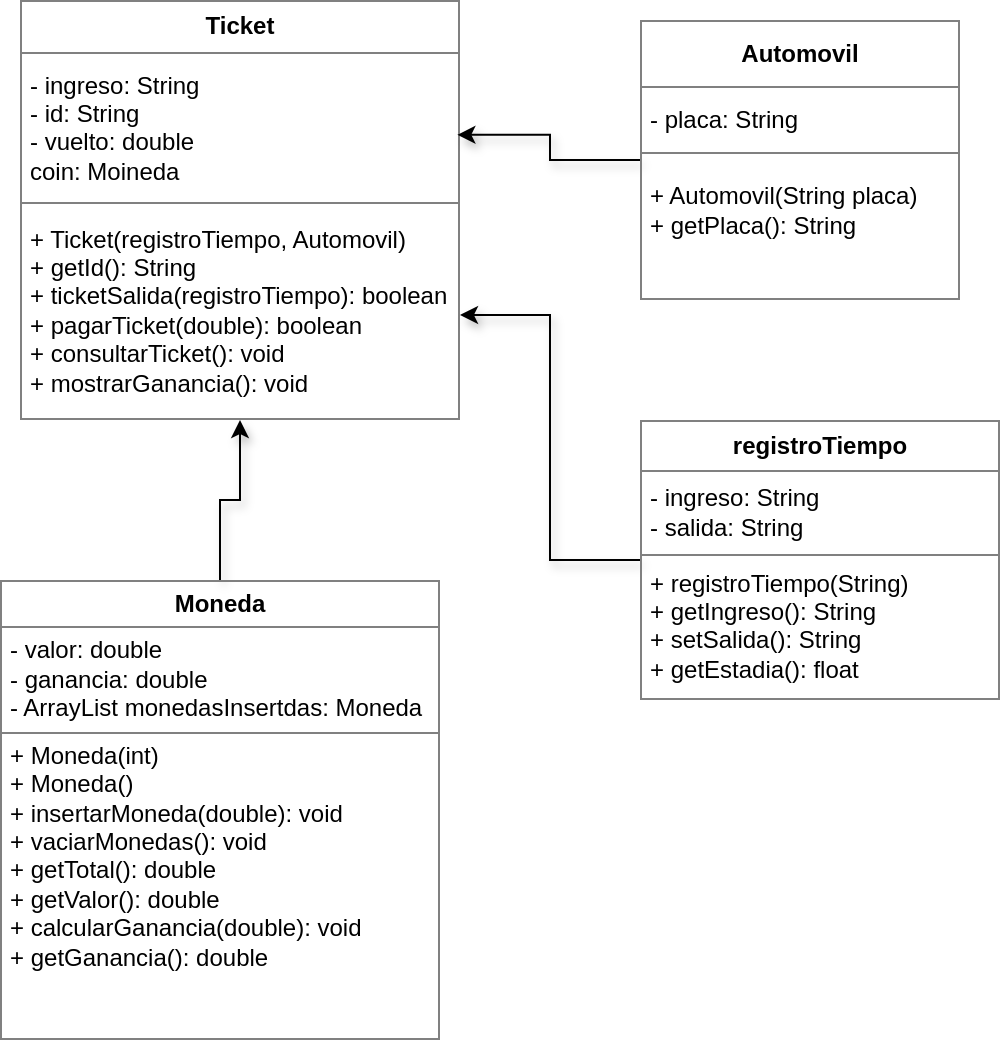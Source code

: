 <mxfile version="12.9.2" type="device"><diagram id="2TZbCW8Yed-IUFaZEdEm" name="Page-1"><mxGraphModel dx="635" dy="480" grid="1" gridSize="10" guides="1" tooltips="1" connect="1" arrows="1" fold="1" page="1" pageScale="1" pageWidth="827" pageHeight="1169" math="0" shadow="0"><root><mxCell id="0"/><mxCell id="1" parent="0"/><mxCell id="c3ZzMbI9YiS-I22LMYP3-1" value="&lt;table border=&quot;1&quot; width=&quot;100%&quot; cellpadding=&quot;4&quot; style=&quot;width: 100% ; height: 100% ; border-collapse: collapse&quot;&gt;&lt;tbody&gt;&lt;tr&gt;&lt;th align=&quot;center&quot;&gt;Ticket&lt;/th&gt;&lt;/tr&gt;&lt;tr&gt;&lt;td&gt;- ingreso: String&lt;br&gt;- id: String&lt;br&gt;- vuelto: double&lt;br&gt;coin: Moineda&lt;/td&gt;&lt;/tr&gt;&lt;tr&gt;&lt;td&gt;+ Ticket(registroTiempo, Automovil)&lt;br&gt;+ getId(): String&lt;br&gt;+ ticketSalida(registroTiempo): boolean&lt;br&gt;+ pagarTicket(double): boolean&lt;br&gt;+ consultarTicket(): void&lt;br&gt;+ mostrarGanancia(): void&lt;/td&gt;&lt;/tr&gt;&lt;/tbody&gt;&lt;/table&gt;" style="text;html=1;strokeColor=none;fillColor=none;overflow=fill;" parent="1" vertex="1"><mxGeometry x="90" y="30" width="220" height="210" as="geometry"/></mxCell><mxCell id="y_5bRXpUBW8TLxiPTAS9-4" style="edgeStyle=orthogonalEdgeStyle;rounded=0;orthogonalLoop=1;jettySize=auto;html=1;entryX=0.994;entryY=0.321;entryDx=0;entryDy=0;entryPerimeter=0;shadow=1;" edge="1" parent="1" source="c3ZzMbI9YiS-I22LMYP3-2" target="c3ZzMbI9YiS-I22LMYP3-1"><mxGeometry relative="1" as="geometry"/></mxCell><mxCell id="c3ZzMbI9YiS-I22LMYP3-2" value="&lt;table border=&quot;1&quot; width=&quot;100%&quot; cellpadding=&quot;4&quot; style=&quot;width: 100% ; height: 100% ; border-collapse: collapse&quot;&gt;&lt;tbody&gt;&lt;tr&gt;&lt;th align=&quot;center&quot;&gt;Automovil&lt;/th&gt;&lt;/tr&gt;&lt;tr&gt;&lt;td&gt;- placa: String&lt;/td&gt;&lt;/tr&gt;&lt;tr&gt;&lt;td&gt;+ Automovil(String placa)&lt;br&gt;+ getPlaca(): String&lt;br&gt;&lt;br&gt;&lt;/td&gt;&lt;/tr&gt;&lt;/tbody&gt;&lt;/table&gt;" style="text;html=1;strokeColor=none;fillColor=none;overflow=fill;" parent="1" vertex="1"><mxGeometry x="400" y="40" width="160" height="140" as="geometry"/></mxCell><mxCell id="y_5bRXpUBW8TLxiPTAS9-6" value="" style="edgeStyle=orthogonalEdgeStyle;rounded=0;orthogonalLoop=1;jettySize=auto;html=1;shadow=1;" edge="1" parent="1" source="c3ZzMbI9YiS-I22LMYP3-3" target="c3ZzMbI9YiS-I22LMYP3-1"><mxGeometry relative="1" as="geometry"/></mxCell><mxCell id="c3ZzMbI9YiS-I22LMYP3-3" value="&lt;table border=&quot;1&quot; width=&quot;100%&quot; cellpadding=&quot;4&quot; style=&quot;width: 100% ; height: 100% ; border-collapse: collapse&quot;&gt;&lt;tbody&gt;&lt;tr&gt;&lt;th align=&quot;center&quot;&gt;Moneda&lt;/th&gt;&lt;/tr&gt;&lt;tr&gt;&lt;td&gt;- valor: double&lt;br&gt;- ganancia: double&lt;br&gt;- ArrayList monedasInsertdas: Moneda&lt;/td&gt;&lt;/tr&gt;&lt;tr&gt;&lt;td&gt;+ Moneda(int)&lt;br&gt;+ Moneda()&lt;br&gt;+ insertarMoneda(double): void&lt;br&gt;+ vaciarMonedas(): void&lt;br&gt;+ getTotal(): double&lt;br&gt;+ getValor(): double&lt;br&gt;+ calcularGanancia(double): void&lt;br&gt;+ getGanancia(): double&lt;br&gt;&lt;br&gt;&lt;br&gt;&lt;/td&gt;&lt;/tr&gt;&lt;/tbody&gt;&lt;/table&gt;" style="text;html=1;strokeColor=none;fillColor=none;overflow=fill;" parent="1" vertex="1"><mxGeometry x="80" y="320" width="220" height="230" as="geometry"/></mxCell><mxCell id="y_5bRXpUBW8TLxiPTAS9-5" style="edgeStyle=orthogonalEdgeStyle;rounded=0;orthogonalLoop=1;jettySize=auto;html=1;exitX=0;exitY=0.5;exitDx=0;exitDy=0;entryX=1;entryY=0.75;entryDx=0;entryDy=0;shadow=1;" edge="1" parent="1" source="c3ZzMbI9YiS-I22LMYP3-6" target="c3ZzMbI9YiS-I22LMYP3-1"><mxGeometry relative="1" as="geometry"/></mxCell><mxCell id="c3ZzMbI9YiS-I22LMYP3-6" value="&lt;table border=&quot;1&quot; width=&quot;100%&quot; cellpadding=&quot;4&quot; style=&quot;width: 100% ; height: 100% ; border-collapse: collapse&quot;&gt;&lt;tbody&gt;&lt;tr&gt;&lt;th align=&quot;center&quot;&gt;registroTiempo&lt;/th&gt;&lt;/tr&gt;&lt;tr&gt;&lt;td&gt;- ingreso: String&lt;br&gt;- salida: String&lt;/td&gt;&lt;/tr&gt;&lt;tr&gt;&lt;td&gt;+ registroTiempo(String)&lt;br&gt;+ getIngreso(): String&lt;br&gt;+ setSalida(): String&lt;br&gt;+ getEstadia(): float&lt;/td&gt;&lt;/tr&gt;&lt;/tbody&gt;&lt;/table&gt;" style="text;html=1;strokeColor=none;fillColor=none;overflow=fill;" parent="1" vertex="1"><mxGeometry x="400" y="240" width="180" height="140" as="geometry"/></mxCell></root></mxGraphModel></diagram></mxfile>